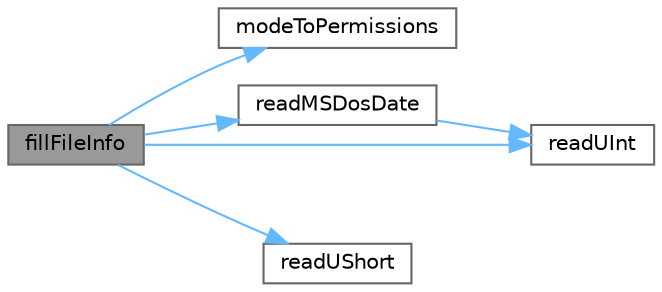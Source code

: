 digraph "fillFileInfo"
{
 // LATEX_PDF_SIZE
  bgcolor="transparent";
  edge [fontname=Helvetica,fontsize=10,labelfontname=Helvetica,labelfontsize=10];
  node [fontname=Helvetica,fontsize=10,shape=box,height=0.2,width=0.4];
  rankdir="LR";
  Node1 [id="Node000001",label="fillFileInfo",height=0.2,width=0.4,color="gray40", fillcolor="grey60", style="filled", fontcolor="black",tooltip=" "];
  Node1 -> Node2 [id="edge1_Node000001_Node000002",color="steelblue1",style="solid",tooltip=" "];
  Node2 [id="Node000002",label="modeToPermissions",height=0.2,width=0.4,color="grey40", fillcolor="white", style="filled",URL="$qzipreader__p_8cpp.html#a118545c3d68ce1de5edf147d98229c05",tooltip=" "];
  Node1 -> Node3 [id="edge2_Node000001_Node000003",color="steelblue1",style="solid",tooltip=" "];
  Node3 [id="Node000003",label="readMSDosDate",height=0.2,width=0.4,color="grey40", fillcolor="white", style="filled",URL="$qzipreader__p_8cpp.html#a5147cc98e162f818bb82695ea873d782",tooltip=" "];
  Node3 -> Node4 [id="edge3_Node000003_Node000004",color="steelblue1",style="solid",tooltip=" "];
  Node4 [id="Node000004",label="readUInt",height=0.2,width=0.4,color="grey40", fillcolor="white", style="filled",URL="$qzipreader__p_8cpp.html#a231f9b6c255d6ffb10f5af3cb4e8c349",tooltip=" "];
  Node1 -> Node4 [id="edge4_Node000001_Node000004",color="steelblue1",style="solid",tooltip=" "];
  Node1 -> Node5 [id="edge5_Node000001_Node000005",color="steelblue1",style="solid",tooltip=" "];
  Node5 [id="Node000005",label="readUShort",height=0.2,width=0.4,color="grey40", fillcolor="white", style="filled",URL="$qzipreader__p_8cpp.html#ad18a8d4268cfaee2e666bf2d61adde25",tooltip=" "];
}
